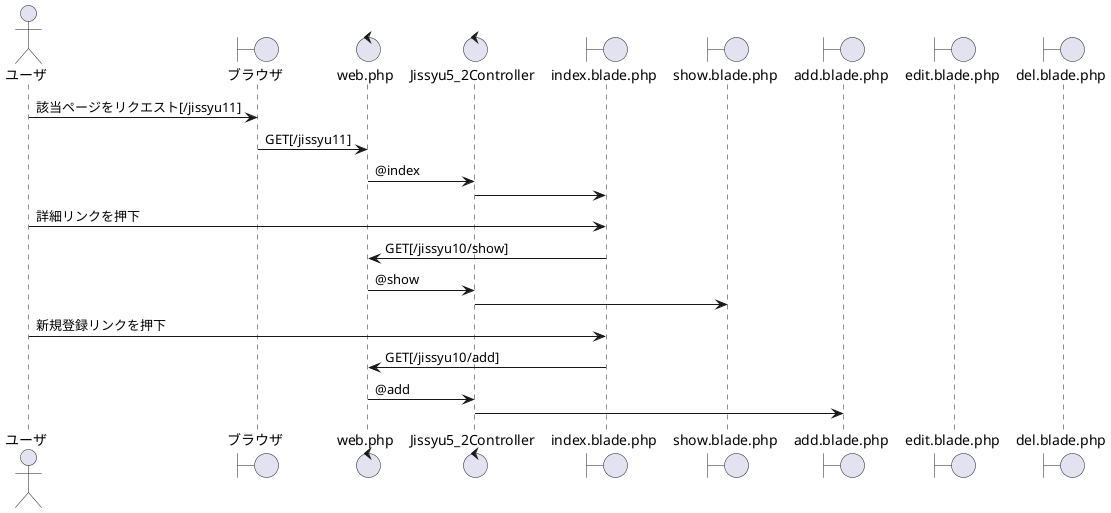 @startuml
actor ユーザ
boundary ブラウザ
control web.php
control Jissyu5_2Controller
boundary index.blade.php
boundary show.blade.php
boundary add.blade.php
boundary edit.blade.php
boundary del.blade.php

ユーザ -> ブラウザ : 該当ページをリクエスト[/jissyu11]
ブラウザ ->web.php : GET[/jissyu11]
web.php -> Jissyu5_2Controller : @index
Jissyu5_2Controller -> index.blade.php
ユーザ -> index.blade.php : 詳細リンクを押下
index.blade.php -> web.php : GET[/jissyu10/show]
web.php -> Jissyu5_2Controller : @show
Jissyu5_2Controller -> show.blade.php

ユーザ -> index.blade.php : 新規登録リンクを押下
index.blade.php -> web.php : GET[/jissyu10/add]
web.php -> Jissyu5_2Controller : @add
Jissyu5_2Controller -> add.blade.php
@enduml